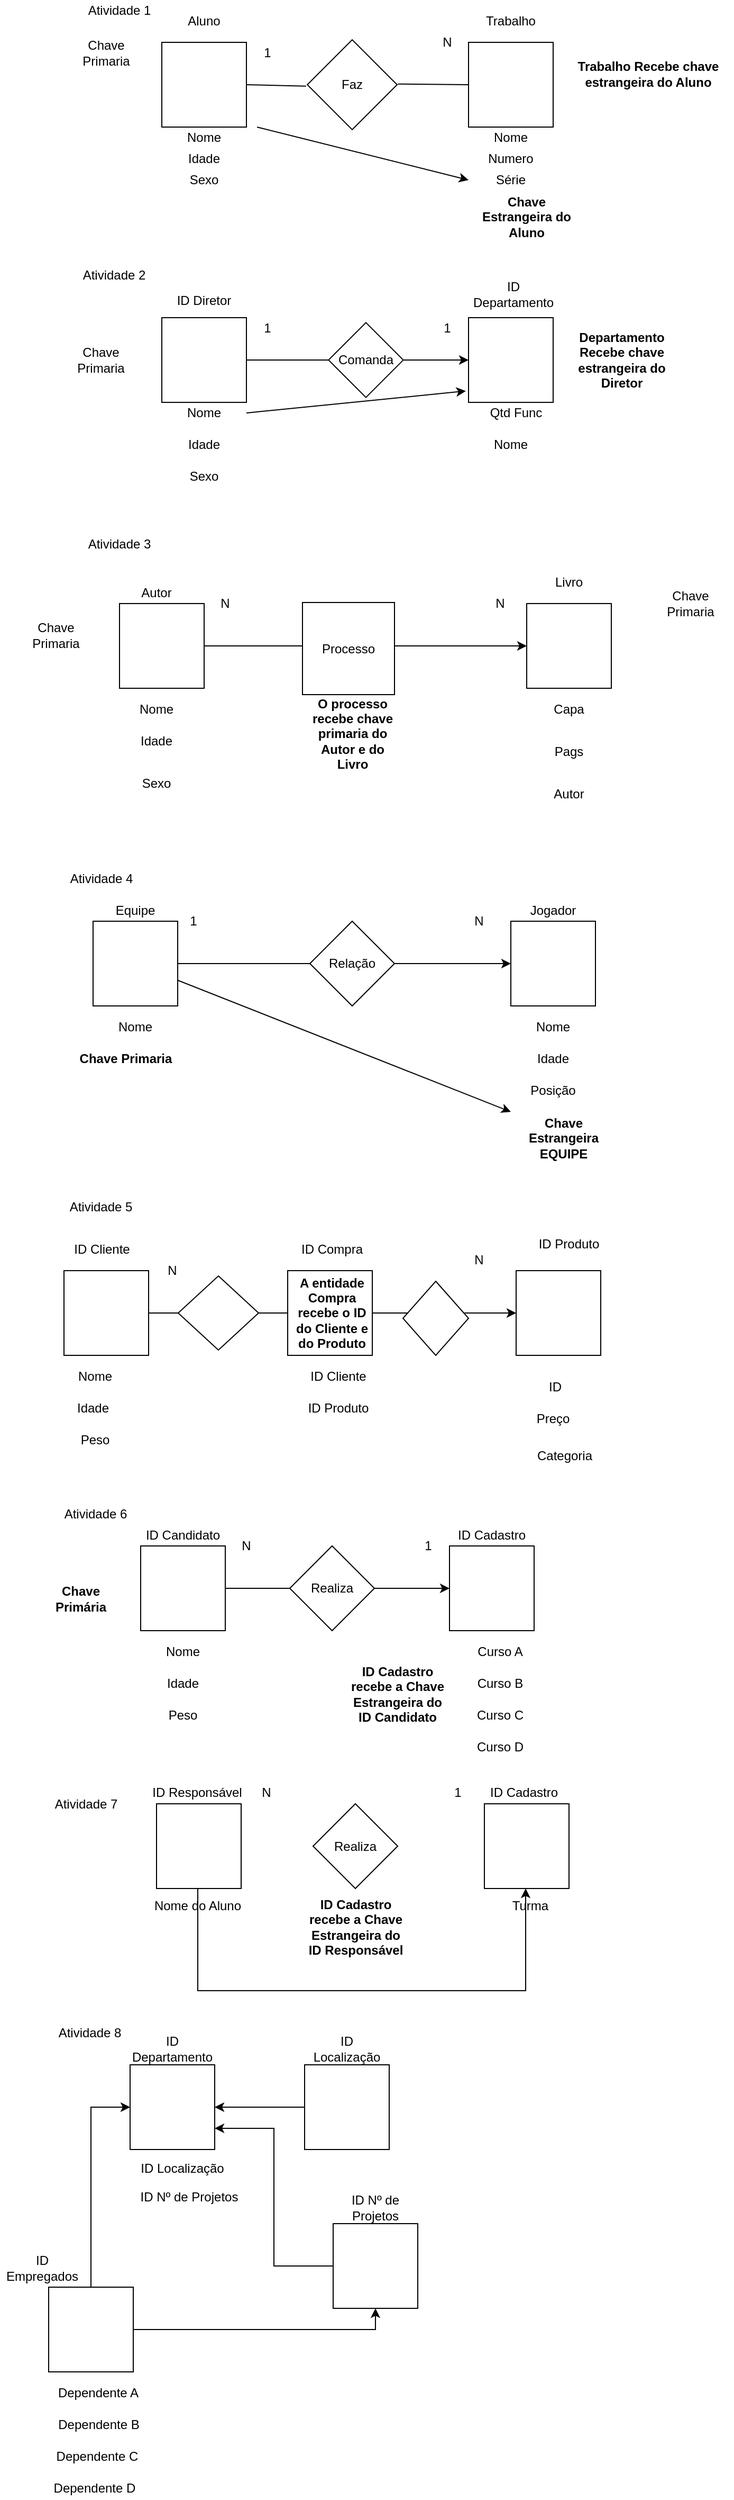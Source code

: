 <mxfile version="12.0.2" type="device" pages="1"><diagram id="dLmFsd4m7Roq8Anp0SW0" name="Atividade DTBS"><mxGraphModel dx="1069" dy="431" grid="1" gridSize="10" guides="1" tooltips="1" connect="1" arrows="1" fold="1" page="1" pageScale="1" pageWidth="827" pageHeight="1169" math="0" shadow="0"><root><mxCell id="0"/><mxCell id="1" parent="0"/><mxCell id="wFPUt3cNSKinQnb3oNBt-1" value="" style="whiteSpace=wrap;html=1;aspect=fixed;" vertex="1" parent="1"><mxGeometry x="220" y="100" width="80" height="80" as="geometry"/></mxCell><mxCell id="wFPUt3cNSKinQnb3oNBt-2" value="" style="whiteSpace=wrap;html=1;aspect=fixed;" vertex="1" parent="1"><mxGeometry x="510" y="100" width="80" height="80" as="geometry"/></mxCell><mxCell id="wFPUt3cNSKinQnb3oNBt-3" value="Aluno" style="text;html=1;strokeColor=none;fillColor=none;align=center;verticalAlign=middle;whiteSpace=wrap;rounded=0;" vertex="1" parent="1"><mxGeometry x="240" y="70" width="40" height="20" as="geometry"/></mxCell><mxCell id="wFPUt3cNSKinQnb3oNBt-4" value="Trabalho" style="text;html=1;strokeColor=none;fillColor=none;align=center;verticalAlign=middle;whiteSpace=wrap;rounded=0;" vertex="1" parent="1"><mxGeometry x="530" y="70" width="40" height="20" as="geometry"/></mxCell><mxCell id="wFPUt3cNSKinQnb3oNBt-5" value="" style="whiteSpace=wrap;html=1;aspect=fixed;rotation=45;" vertex="1" parent="1"><mxGeometry x="370" y="110" width="60" height="60" as="geometry"/></mxCell><mxCell id="wFPUt3cNSKinQnb3oNBt-7" value="" style="endArrow=none;html=1;exitX=1;exitY=0.5;exitDx=0;exitDy=0;entryX=0.002;entryY=1.03;entryDx=0;entryDy=0;entryPerimeter=0;" edge="1" parent="1" source="wFPUt3cNSKinQnb3oNBt-1" target="wFPUt3cNSKinQnb3oNBt-5"><mxGeometry width="50" height="50" relative="1" as="geometry"><mxPoint x="220" y="250" as="sourcePoint"/><mxPoint x="340" y="120" as="targetPoint"/></mxGeometry></mxCell><mxCell id="wFPUt3cNSKinQnb3oNBt-8" value="" style="endArrow=none;html=1;exitX=1.001;exitY=-0.016;exitDx=0;exitDy=0;exitPerimeter=0;entryX=0;entryY=0.5;entryDx=0;entryDy=0;" edge="1" parent="1" source="wFPUt3cNSKinQnb3oNBt-5" target="wFPUt3cNSKinQnb3oNBt-2"><mxGeometry width="50" height="50" relative="1" as="geometry"><mxPoint x="450" y="165" as="sourcePoint"/><mxPoint x="500" y="115" as="targetPoint"/></mxGeometry></mxCell><mxCell id="wFPUt3cNSKinQnb3oNBt-9" value="Faz" style="text;html=1;strokeColor=none;fillColor=none;align=center;verticalAlign=middle;whiteSpace=wrap;rounded=0;" vertex="1" parent="1"><mxGeometry x="380" y="130" width="40" height="20" as="geometry"/></mxCell><mxCell id="wFPUt3cNSKinQnb3oNBt-10" value="1" style="text;html=1;strokeColor=none;fillColor=none;align=center;verticalAlign=middle;whiteSpace=wrap;rounded=0;" vertex="1" parent="1"><mxGeometry x="300" y="100" width="40" height="20" as="geometry"/></mxCell><mxCell id="wFPUt3cNSKinQnb3oNBt-11" value="N" style="text;html=1;strokeColor=none;fillColor=none;align=center;verticalAlign=middle;whiteSpace=wrap;rounded=0;" vertex="1" parent="1"><mxGeometry x="470" y="90" width="40" height="20" as="geometry"/></mxCell><mxCell id="wFPUt3cNSKinQnb3oNBt-12" value="Atividade 1" style="text;html=1;strokeColor=none;fillColor=none;align=center;verticalAlign=middle;whiteSpace=wrap;rounded=0;" vertex="1" parent="1"><mxGeometry x="140" y="60" width="80" height="20" as="geometry"/></mxCell><mxCell id="wFPUt3cNSKinQnb3oNBt-19" value="Nome" style="text;html=1;strokeColor=none;fillColor=none;align=center;verticalAlign=middle;whiteSpace=wrap;rounded=0;" vertex="1" parent="1"><mxGeometry x="240" y="180" width="40" height="20" as="geometry"/></mxCell><mxCell id="wFPUt3cNSKinQnb3oNBt-20" value="Idade" style="text;html=1;strokeColor=none;fillColor=none;align=center;verticalAlign=middle;whiteSpace=wrap;rounded=0;" vertex="1" parent="1"><mxGeometry x="240" y="200" width="40" height="20" as="geometry"/></mxCell><mxCell id="wFPUt3cNSKinQnb3oNBt-21" value="Sexo" style="text;html=1;strokeColor=none;fillColor=none;align=center;verticalAlign=middle;whiteSpace=wrap;rounded=0;" vertex="1" parent="1"><mxGeometry x="240" y="220" width="40" height="20" as="geometry"/></mxCell><mxCell id="wFPUt3cNSKinQnb3oNBt-23" value="Nome" style="text;html=1;strokeColor=none;fillColor=none;align=center;verticalAlign=middle;whiteSpace=wrap;rounded=0;" vertex="1" parent="1"><mxGeometry x="530" y="180" width="40" height="20" as="geometry"/></mxCell><mxCell id="wFPUt3cNSKinQnb3oNBt-24" value="Numero" style="text;html=1;strokeColor=none;fillColor=none;align=center;verticalAlign=middle;whiteSpace=wrap;rounded=0;" vertex="1" parent="1"><mxGeometry x="530" y="200" width="40" height="20" as="geometry"/></mxCell><mxCell id="wFPUt3cNSKinQnb3oNBt-25" value="Série" style="text;html=1;strokeColor=none;fillColor=none;align=center;verticalAlign=middle;whiteSpace=wrap;rounded=0;" vertex="1" parent="1"><mxGeometry x="530" y="220" width="40" height="20" as="geometry"/></mxCell><mxCell id="wFPUt3cNSKinQnb3oNBt-29" value="" style="endArrow=classic;html=1;" edge="1" parent="1"><mxGeometry width="50" height="50" relative="1" as="geometry"><mxPoint x="310" y="180" as="sourcePoint"/><mxPoint x="510" y="230" as="targetPoint"/></mxGeometry></mxCell><mxCell id="wFPUt3cNSKinQnb3oNBt-30" value="Chave Estrangeira do Aluno" style="text;html=1;strokeColor=none;fillColor=none;align=center;verticalAlign=middle;whiteSpace=wrap;rounded=0;fontStyle=1" vertex="1" parent="1"><mxGeometry x="520" y="240" width="90" height="50" as="geometry"/></mxCell><mxCell id="wFPUt3cNSKinQnb3oNBt-31" value="Atividade 2" style="text;html=1;strokeColor=none;fillColor=none;align=center;verticalAlign=middle;whiteSpace=wrap;rounded=0;" vertex="1" parent="1"><mxGeometry x="140" y="310" width="70" height="20" as="geometry"/></mxCell><mxCell id="wFPUt3cNSKinQnb3oNBt-206" style="edgeStyle=orthogonalEdgeStyle;rounded=0;orthogonalLoop=1;jettySize=auto;html=1;entryX=0;entryY=0.5;entryDx=0;entryDy=0;" edge="1" parent="1" source="wFPUt3cNSKinQnb3oNBt-32" target="wFPUt3cNSKinQnb3oNBt-33"><mxGeometry relative="1" as="geometry"/></mxCell><mxCell id="wFPUt3cNSKinQnb3oNBt-32" value="" style="whiteSpace=wrap;html=1;aspect=fixed;" vertex="1" parent="1"><mxGeometry x="220" y="360" width="80" height="80" as="geometry"/></mxCell><mxCell id="wFPUt3cNSKinQnb3oNBt-33" value="" style="whiteSpace=wrap;html=1;aspect=fixed;" vertex="1" parent="1"><mxGeometry x="510" y="360" width="80" height="80" as="geometry"/></mxCell><mxCell id="wFPUt3cNSKinQnb3oNBt-34" value="ID Departamento" style="text;html=1;strokeColor=none;fillColor=none;align=center;verticalAlign=middle;whiteSpace=wrap;rounded=0;" vertex="1" parent="1"><mxGeometry x="515" y="320" width="75" height="35" as="geometry"/></mxCell><mxCell id="wFPUt3cNSKinQnb3oNBt-35" value="ID Diretor" style="text;html=1;strokeColor=none;fillColor=none;align=center;verticalAlign=middle;whiteSpace=wrap;rounded=0;" vertex="1" parent="1"><mxGeometry x="220" y="327" width="80" height="33" as="geometry"/></mxCell><mxCell id="wFPUt3cNSKinQnb3oNBt-36" value="" style="whiteSpace=wrap;html=1;aspect=fixed;rotation=-45;" vertex="1" parent="1"><mxGeometry x="388" y="375" width="50" height="50" as="geometry"/></mxCell><mxCell id="wFPUt3cNSKinQnb3oNBt-39" value="Comanda" style="text;html=1;strokeColor=none;fillColor=none;align=center;verticalAlign=middle;whiteSpace=wrap;rounded=0;" vertex="1" parent="1"><mxGeometry x="383" y="385" width="60" height="30" as="geometry"/></mxCell><mxCell id="wFPUt3cNSKinQnb3oNBt-40" value="1" style="text;html=1;strokeColor=none;fillColor=none;align=center;verticalAlign=middle;whiteSpace=wrap;rounded=0;" vertex="1" parent="1"><mxGeometry x="300" y="360" width="40" height="20" as="geometry"/></mxCell><mxCell id="wFPUt3cNSKinQnb3oNBt-41" value="1" style="text;html=1;strokeColor=none;fillColor=none;align=center;verticalAlign=middle;whiteSpace=wrap;rounded=0;" vertex="1" parent="1"><mxGeometry x="470" y="360" width="40" height="20" as="geometry"/></mxCell><mxCell id="wFPUt3cNSKinQnb3oNBt-42" value="" style="endArrow=classic;html=1;entryX=-0.033;entryY=0.866;entryDx=0;entryDy=0;entryPerimeter=0;" edge="1" parent="1" target="wFPUt3cNSKinQnb3oNBt-33"><mxGeometry width="50" height="50" relative="1" as="geometry"><mxPoint x="300" y="450" as="sourcePoint"/><mxPoint x="350" y="415" as="targetPoint"/></mxGeometry></mxCell><mxCell id="wFPUt3cNSKinQnb3oNBt-43" value="Nome" style="text;html=1;strokeColor=none;fillColor=none;align=center;verticalAlign=middle;whiteSpace=wrap;rounded=0;" vertex="1" parent="1"><mxGeometry x="240" y="440" width="40" height="20" as="geometry"/></mxCell><mxCell id="wFPUt3cNSKinQnb3oNBt-44" value="Idade" style="text;html=1;strokeColor=none;fillColor=none;align=center;verticalAlign=middle;whiteSpace=wrap;rounded=0;" vertex="1" parent="1"><mxGeometry x="240" y="470" width="40" height="20" as="geometry"/></mxCell><mxCell id="wFPUt3cNSKinQnb3oNBt-45" value="Sexo" style="text;html=1;strokeColor=none;fillColor=none;align=center;verticalAlign=middle;whiteSpace=wrap;rounded=0;direction=south;" vertex="1" parent="1"><mxGeometry x="240" y="490" width="40" height="40" as="geometry"/></mxCell><mxCell id="wFPUt3cNSKinQnb3oNBt-46" value="Departamento Recebe chave estrangeira do Diretor" style="text;html=1;strokeColor=none;fillColor=none;align=center;verticalAlign=middle;whiteSpace=wrap;rounded=0;fontStyle=1" vertex="1" parent="1"><mxGeometry x="600" y="355" width="110" height="90" as="geometry"/></mxCell><mxCell id="wFPUt3cNSKinQnb3oNBt-47" value="Trabalho Recebe chave estrangeira do Aluno" style="text;html=1;strokeColor=none;fillColor=none;align=center;verticalAlign=middle;whiteSpace=wrap;rounded=0;fontStyle=1" vertex="1" parent="1"><mxGeometry x="610" y="110" width="140" height="40" as="geometry"/></mxCell><mxCell id="wFPUt3cNSKinQnb3oNBt-48" value="Qtd Func" style="text;html=1;strokeColor=none;fillColor=none;align=center;verticalAlign=middle;whiteSpace=wrap;rounded=0;" vertex="1" parent="1"><mxGeometry x="520" y="440" width="70" height="20" as="geometry"/></mxCell><mxCell id="wFPUt3cNSKinQnb3oNBt-49" value="Nome" style="text;html=1;strokeColor=none;fillColor=none;align=center;verticalAlign=middle;whiteSpace=wrap;rounded=0;" vertex="1" parent="1"><mxGeometry x="530" y="470" width="40" height="20" as="geometry"/></mxCell><mxCell id="wFPUt3cNSKinQnb3oNBt-50" value="Atividade 3" style="text;html=1;strokeColor=none;fillColor=none;align=center;verticalAlign=middle;whiteSpace=wrap;rounded=0;" vertex="1" parent="1"><mxGeometry x="140" y="563.5" width="80" height="20" as="geometry"/></mxCell><mxCell id="wFPUt3cNSKinQnb3oNBt-213" style="edgeStyle=orthogonalEdgeStyle;rounded=0;orthogonalLoop=1;jettySize=auto;html=1;entryX=0;entryY=0.5;entryDx=0;entryDy=0;" edge="1" parent="1" source="wFPUt3cNSKinQnb3oNBt-51" target="wFPUt3cNSKinQnb3oNBt-52"><mxGeometry relative="1" as="geometry"/></mxCell><mxCell id="wFPUt3cNSKinQnb3oNBt-51" value="" style="whiteSpace=wrap;html=1;aspect=fixed;" vertex="1" parent="1"><mxGeometry x="180" y="630" width="80" height="80" as="geometry"/></mxCell><mxCell id="wFPUt3cNSKinQnb3oNBt-52" value="" style="whiteSpace=wrap;html=1;aspect=fixed;" vertex="1" parent="1"><mxGeometry x="565" y="630" width="80" height="80" as="geometry"/></mxCell><mxCell id="wFPUt3cNSKinQnb3oNBt-54" value="Autor" style="text;html=1;strokeColor=none;fillColor=none;align=center;verticalAlign=middle;whiteSpace=wrap;rounded=0;" vertex="1" parent="1"><mxGeometry x="195" y="610" width="40" height="20" as="geometry"/></mxCell><mxCell id="wFPUt3cNSKinQnb3oNBt-55" value="Livro&lt;br&gt;" style="text;html=1;strokeColor=none;fillColor=none;align=center;verticalAlign=middle;whiteSpace=wrap;rounded=0;" vertex="1" parent="1"><mxGeometry x="585" y="600" width="40" height="20" as="geometry"/></mxCell><mxCell id="wFPUt3cNSKinQnb3oNBt-58" value="Nome" style="text;html=1;strokeColor=none;fillColor=none;align=center;verticalAlign=middle;whiteSpace=wrap;rounded=0;" vertex="1" parent="1"><mxGeometry x="195" y="720" width="40" height="20" as="geometry"/></mxCell><mxCell id="wFPUt3cNSKinQnb3oNBt-59" value="Idade" style="text;html=1;strokeColor=none;fillColor=none;align=center;verticalAlign=middle;whiteSpace=wrap;rounded=0;" vertex="1" parent="1"><mxGeometry x="195" y="750" width="40" height="20" as="geometry"/></mxCell><mxCell id="wFPUt3cNSKinQnb3oNBt-60" value="Sexo" style="text;html=1;strokeColor=none;fillColor=none;align=center;verticalAlign=middle;whiteSpace=wrap;rounded=0;" vertex="1" parent="1"><mxGeometry x="195" y="790" width="40" height="20" as="geometry"/></mxCell><mxCell id="wFPUt3cNSKinQnb3oNBt-61" value="Capa" style="text;html=1;strokeColor=none;fillColor=none;align=center;verticalAlign=middle;whiteSpace=wrap;rounded=0;" vertex="1" parent="1"><mxGeometry x="585" y="720" width="40" height="20" as="geometry"/></mxCell><mxCell id="wFPUt3cNSKinQnb3oNBt-62" value="Pags" style="text;html=1;strokeColor=none;fillColor=none;align=center;verticalAlign=middle;whiteSpace=wrap;rounded=0;" vertex="1" parent="1"><mxGeometry x="585" y="760" width="40" height="20" as="geometry"/></mxCell><mxCell id="wFPUt3cNSKinQnb3oNBt-63" value="Autor" style="text;html=1;strokeColor=none;fillColor=none;align=center;verticalAlign=middle;whiteSpace=wrap;rounded=0;" vertex="1" parent="1"><mxGeometry x="585" y="800" width="40" height="20" as="geometry"/></mxCell><mxCell id="wFPUt3cNSKinQnb3oNBt-67" value="O processo recebe chave primaria do Autor e do Livro" style="text;html=1;strokeColor=none;fillColor=none;align=center;verticalAlign=middle;whiteSpace=wrap;rounded=0;fontStyle=1" vertex="1" parent="1"><mxGeometry x="358.5" y="715" width="83" height="75" as="geometry"/></mxCell><mxCell id="wFPUt3cNSKinQnb3oNBt-68" value="Chave Primaria" style="text;html=1;strokeColor=none;fillColor=none;align=center;verticalAlign=middle;whiteSpace=wrap;rounded=0;" vertex="1" parent="1"><mxGeometry x="135" y="95" width="65" height="30" as="geometry"/></mxCell><mxCell id="wFPUt3cNSKinQnb3oNBt-69" value="Chave Primaria" style="text;html=1;strokeColor=none;fillColor=none;align=center;verticalAlign=middle;whiteSpace=wrap;rounded=0;" vertex="1" parent="1"><mxGeometry x="130" y="385" width="65" height="30" as="geometry"/></mxCell><mxCell id="wFPUt3cNSKinQnb3oNBt-70" value="Chave Primaria" style="text;html=1;strokeColor=none;fillColor=none;align=center;verticalAlign=middle;whiteSpace=wrap;rounded=0;" vertex="1" parent="1"><mxGeometry x="80" y="630" width="80" height="60" as="geometry"/></mxCell><mxCell id="wFPUt3cNSKinQnb3oNBt-72" value="Chave Primaria" style="text;html=1;strokeColor=none;fillColor=none;align=center;verticalAlign=middle;whiteSpace=wrap;rounded=0;" vertex="1" parent="1"><mxGeometry x="680" y="600" width="80" height="60" as="geometry"/></mxCell><mxCell id="wFPUt3cNSKinQnb3oNBt-74" value="Atividade 4" style="text;html=1;strokeColor=none;fillColor=none;align=center;verticalAlign=middle;whiteSpace=wrap;rounded=0;" vertex="1" parent="1"><mxGeometry x="117.5" y="870" width="90" height="40" as="geometry"/></mxCell><mxCell id="wFPUt3cNSKinQnb3oNBt-202" style="edgeStyle=orthogonalEdgeStyle;rounded=0;orthogonalLoop=1;jettySize=auto;html=1;entryX=0;entryY=0.5;entryDx=0;entryDy=0;" edge="1" parent="1" source="wFPUt3cNSKinQnb3oNBt-76" target="wFPUt3cNSKinQnb3oNBt-77"><mxGeometry relative="1" as="geometry"/></mxCell><mxCell id="wFPUt3cNSKinQnb3oNBt-76" value="" style="whiteSpace=wrap;html=1;aspect=fixed;" vertex="1" parent="1"><mxGeometry x="155" y="930" width="80" height="80" as="geometry"/></mxCell><mxCell id="wFPUt3cNSKinQnb3oNBt-77" value="" style="whiteSpace=wrap;html=1;aspect=fixed;" vertex="1" parent="1"><mxGeometry x="550" y="930" width="80" height="80" as="geometry"/></mxCell><mxCell id="wFPUt3cNSKinQnb3oNBt-78" value="Equipe" style="text;html=1;strokeColor=none;fillColor=none;align=center;verticalAlign=middle;whiteSpace=wrap;rounded=0;" vertex="1" parent="1"><mxGeometry x="175" y="910" width="40" height="20" as="geometry"/></mxCell><mxCell id="wFPUt3cNSKinQnb3oNBt-80" value="N" style="text;html=1;strokeColor=none;fillColor=none;align=center;verticalAlign=middle;whiteSpace=wrap;rounded=0;" vertex="1" parent="1"><mxGeometry x="260" y="620" width="40" height="20" as="geometry"/></mxCell><mxCell id="wFPUt3cNSKinQnb3oNBt-81" value="N" style="text;html=1;strokeColor=none;fillColor=none;align=center;verticalAlign=middle;whiteSpace=wrap;rounded=0;" vertex="1" parent="1"><mxGeometry x="520" y="620" width="40" height="20" as="geometry"/></mxCell><mxCell id="wFPUt3cNSKinQnb3oNBt-82" value="Jogador" style="text;html=1;strokeColor=none;fillColor=none;align=center;verticalAlign=middle;whiteSpace=wrap;rounded=0;" vertex="1" parent="1"><mxGeometry x="560" y="910" width="60" height="20" as="geometry"/></mxCell><mxCell id="wFPUt3cNSKinQnb3oNBt-84" value="1" style="text;html=1;strokeColor=none;fillColor=none;align=center;verticalAlign=middle;whiteSpace=wrap;rounded=0;" vertex="1" parent="1"><mxGeometry x="230" y="920" width="40" height="20" as="geometry"/></mxCell><mxCell id="wFPUt3cNSKinQnb3oNBt-88" value="N" style="text;html=1;strokeColor=none;fillColor=none;align=center;verticalAlign=middle;whiteSpace=wrap;rounded=0;" vertex="1" parent="1"><mxGeometry x="500" y="920" width="40" height="20" as="geometry"/></mxCell><mxCell id="wFPUt3cNSKinQnb3oNBt-89" value="Nome" style="text;html=1;strokeColor=none;fillColor=none;align=center;verticalAlign=middle;whiteSpace=wrap;rounded=0;" vertex="1" parent="1"><mxGeometry x="170" y="1020" width="50" height="20" as="geometry"/></mxCell><mxCell id="wFPUt3cNSKinQnb3oNBt-94" value="Nome" style="text;html=1;strokeColor=none;fillColor=none;align=center;verticalAlign=middle;whiteSpace=wrap;rounded=0;" vertex="1" parent="1"><mxGeometry x="570" y="1020" width="40" height="20" as="geometry"/></mxCell><mxCell id="wFPUt3cNSKinQnb3oNBt-95" value="Idade" style="text;html=1;strokeColor=none;fillColor=none;align=center;verticalAlign=middle;whiteSpace=wrap;rounded=0;" vertex="1" parent="1"><mxGeometry x="570" y="1050" width="40" height="20" as="geometry"/></mxCell><mxCell id="wFPUt3cNSKinQnb3oNBt-96" value="Posição" style="text;html=1;strokeColor=none;fillColor=none;align=center;verticalAlign=middle;whiteSpace=wrap;rounded=0;" vertex="1" parent="1"><mxGeometry x="570" y="1080" width="40" height="20" as="geometry"/></mxCell><mxCell id="wFPUt3cNSKinQnb3oNBt-97" value="" style="endArrow=classic;html=1;" edge="1" parent="1" source="wFPUt3cNSKinQnb3oNBt-76"><mxGeometry width="50" height="50" relative="1" as="geometry"><mxPoint x="250" y="1040" as="sourcePoint"/><mxPoint x="550" y="1110" as="targetPoint"/></mxGeometry></mxCell><mxCell id="wFPUt3cNSKinQnb3oNBt-98" value="Chave Estrangeira EQUIPE" style="text;html=1;strokeColor=none;fillColor=none;align=center;verticalAlign=middle;whiteSpace=wrap;rounded=0;fontStyle=1" vertex="1" parent="1"><mxGeometry x="560" y="1100" width="80" height="70" as="geometry"/></mxCell><mxCell id="wFPUt3cNSKinQnb3oNBt-99" value="Chave Primaria" style="text;html=1;strokeColor=none;fillColor=none;align=center;verticalAlign=middle;whiteSpace=wrap;rounded=0;fontStyle=1" vertex="1" parent="1"><mxGeometry x="137" y="1040" width="98" height="40" as="geometry"/></mxCell><mxCell id="wFPUt3cNSKinQnb3oNBt-100" value="Atividade 5" style="text;html=1;strokeColor=none;fillColor=none;align=center;verticalAlign=middle;whiteSpace=wrap;rounded=0;" vertex="1" parent="1"><mxGeometry x="115" y="1190" width="95" height="20" as="geometry"/></mxCell><mxCell id="wFPUt3cNSKinQnb3oNBt-201" style="edgeStyle=orthogonalEdgeStyle;rounded=0;orthogonalLoop=1;jettySize=auto;html=1;entryX=0;entryY=0.5;entryDx=0;entryDy=0;" edge="1" parent="1" source="wFPUt3cNSKinQnb3oNBt-101" target="wFPUt3cNSKinQnb3oNBt-102"><mxGeometry relative="1" as="geometry"/></mxCell><mxCell id="wFPUt3cNSKinQnb3oNBt-101" value="" style="whiteSpace=wrap;html=1;aspect=fixed;" vertex="1" parent="1"><mxGeometry x="127.5" y="1260" width="80" height="80" as="geometry"/></mxCell><mxCell id="wFPUt3cNSKinQnb3oNBt-102" value="" style="whiteSpace=wrap;html=1;aspect=fixed;" vertex="1" parent="1"><mxGeometry x="555" y="1260" width="80" height="80" as="geometry"/></mxCell><mxCell id="wFPUt3cNSKinQnb3oNBt-103" value="ID Compra" style="text;html=1;strokeColor=none;fillColor=none;align=center;verticalAlign=middle;whiteSpace=wrap;rounded=0;" vertex="1" parent="1"><mxGeometry x="349" y="1230" width="64" height="20" as="geometry"/></mxCell><mxCell id="wFPUt3cNSKinQnb3oNBt-104" value="ID Cliente" style="text;html=1;strokeColor=none;fillColor=none;align=center;verticalAlign=middle;whiteSpace=wrap;rounded=0;" vertex="1" parent="1"><mxGeometry x="132" y="1230" width="63" height="20" as="geometry"/></mxCell><mxCell id="wFPUt3cNSKinQnb3oNBt-105" value="ID Produto" style="text;html=1;strokeColor=none;fillColor=none;align=center;verticalAlign=middle;whiteSpace=wrap;rounded=0;" vertex="1" parent="1"><mxGeometry x="570" y="1220" width="70" height="30" as="geometry"/></mxCell><mxCell id="wFPUt3cNSKinQnb3oNBt-107" value="" style="whiteSpace=wrap;html=1;aspect=fixed;" vertex="1" parent="1"><mxGeometry x="339" y="1260" width="80" height="80" as="geometry"/></mxCell><mxCell id="wFPUt3cNSKinQnb3oNBt-109" value="Nome" style="text;html=1;strokeColor=none;fillColor=none;align=center;verticalAlign=middle;whiteSpace=wrap;rounded=0;" vertex="1" parent="1"><mxGeometry x="137" y="1350" width="40" height="20" as="geometry"/></mxCell><mxCell id="wFPUt3cNSKinQnb3oNBt-110" value="Idade" style="text;html=1;strokeColor=none;fillColor=none;align=center;verticalAlign=middle;whiteSpace=wrap;rounded=0;" vertex="1" parent="1"><mxGeometry x="135" y="1390" width="40" as="geometry"/></mxCell><mxCell id="wFPUt3cNSKinQnb3oNBt-111" value="Peso" style="text;html=1;strokeColor=none;fillColor=none;align=center;verticalAlign=middle;whiteSpace=wrap;rounded=0;" vertex="1" parent="1"><mxGeometry x="137" y="1410" width="40" height="20" as="geometry"/></mxCell><mxCell id="wFPUt3cNSKinQnb3oNBt-117" value="ID" style="text;html=1;strokeColor=none;fillColor=none;align=center;verticalAlign=middle;whiteSpace=wrap;rounded=0;" vertex="1" parent="1"><mxGeometry x="572" y="1360" width="40" height="20" as="geometry"/></mxCell><mxCell id="wFPUt3cNSKinQnb3oNBt-118" value="Preço" style="text;html=1;strokeColor=none;fillColor=none;align=center;verticalAlign=middle;whiteSpace=wrap;rounded=0;" vertex="1" parent="1"><mxGeometry x="570" y="1390" width="40" height="20" as="geometry"/></mxCell><mxCell id="wFPUt3cNSKinQnb3oNBt-119" value="Categoria" style="text;html=1;strokeColor=none;fillColor=none;align=center;verticalAlign=middle;whiteSpace=wrap;rounded=0;" vertex="1" parent="1"><mxGeometry x="572" y="1420" width="58" height="30" as="geometry"/></mxCell><mxCell id="wFPUt3cNSKinQnb3oNBt-123" value="A entidade Compra recebe o ID do Cliente e do Produto" style="text;html=1;strokeColor=none;fillColor=none;align=center;verticalAlign=middle;whiteSpace=wrap;rounded=0;fontStyle=1" vertex="1" parent="1"><mxGeometry x="340" y="1250" width="82" height="100" as="geometry"/></mxCell><mxCell id="wFPUt3cNSKinQnb3oNBt-124" value="N" style="text;html=1;strokeColor=none;fillColor=none;align=center;verticalAlign=middle;whiteSpace=wrap;rounded=0;" vertex="1" parent="1"><mxGeometry x="210" y="1250" width="40" height="20" as="geometry"/></mxCell><mxCell id="wFPUt3cNSKinQnb3oNBt-125" value="N" style="text;html=1;strokeColor=none;fillColor=none;align=center;verticalAlign=middle;whiteSpace=wrap;rounded=0;" vertex="1" parent="1"><mxGeometry x="500" y="1240" width="40" height="20" as="geometry"/></mxCell><mxCell id="wFPUt3cNSKinQnb3oNBt-126" value="ID Cliente" style="text;html=1;strokeColor=none;fillColor=none;align=center;verticalAlign=middle;whiteSpace=wrap;rounded=0;" vertex="1" parent="1"><mxGeometry x="353" y="1350" width="68" height="20" as="geometry"/></mxCell><mxCell id="wFPUt3cNSKinQnb3oNBt-127" value="ID Produto" style="text;html=1;strokeColor=none;fillColor=none;align=center;verticalAlign=middle;whiteSpace=wrap;rounded=0;" vertex="1" parent="1"><mxGeometry x="353" y="1380" width="68" height="20" as="geometry"/></mxCell><mxCell id="wFPUt3cNSKinQnb3oNBt-128" value="Atividade 6" style="text;html=1;strokeColor=none;fillColor=none;align=center;verticalAlign=middle;whiteSpace=wrap;rounded=0;" vertex="1" parent="1"><mxGeometry x="110.5" y="1480" width="93" height="20" as="geometry"/></mxCell><mxCell id="wFPUt3cNSKinQnb3oNBt-199" style="edgeStyle=orthogonalEdgeStyle;rounded=0;orthogonalLoop=1;jettySize=auto;html=1;entryX=0;entryY=0.5;entryDx=0;entryDy=0;" edge="1" parent="1" source="wFPUt3cNSKinQnb3oNBt-129" target="wFPUt3cNSKinQnb3oNBt-130"><mxGeometry relative="1" as="geometry"/></mxCell><mxCell id="wFPUt3cNSKinQnb3oNBt-129" value="" style="whiteSpace=wrap;html=1;aspect=fixed;" vertex="1" parent="1"><mxGeometry x="200" y="1520" width="80" height="80" as="geometry"/></mxCell><mxCell id="wFPUt3cNSKinQnb3oNBt-130" value="" style="whiteSpace=wrap;html=1;aspect=fixed;" vertex="1" parent="1"><mxGeometry x="492" y="1520" width="80" height="80" as="geometry"/></mxCell><mxCell id="wFPUt3cNSKinQnb3oNBt-131" value="ID Candidato" style="text;html=1;strokeColor=none;fillColor=none;align=center;verticalAlign=middle;whiteSpace=wrap;rounded=0;" vertex="1" parent="1"><mxGeometry x="200" y="1500" width="80" height="20" as="geometry"/></mxCell><mxCell id="wFPUt3cNSKinQnb3oNBt-132" value="ID Cadastro" style="text;html=1;strokeColor=none;fillColor=none;align=center;verticalAlign=middle;whiteSpace=wrap;rounded=0;" vertex="1" parent="1"><mxGeometry x="492" y="1500" width="80" height="20" as="geometry"/></mxCell><mxCell id="wFPUt3cNSKinQnb3oNBt-133" value="Realiza" style="rhombus;whiteSpace=wrap;html=1;" vertex="1" parent="1"><mxGeometry x="341" y="1520" width="80" height="80" as="geometry"/></mxCell><mxCell id="wFPUt3cNSKinQnb3oNBt-135" value="Relação" style="rhombus;whiteSpace=wrap;html=1;" vertex="1" parent="1"><mxGeometry x="360" y="930" width="80" height="80" as="geometry"/></mxCell><mxCell id="wFPUt3cNSKinQnb3oNBt-136" value="Curso A" style="text;html=1;strokeColor=none;fillColor=none;align=center;verticalAlign=middle;whiteSpace=wrap;rounded=0;" vertex="1" parent="1"><mxGeometry x="500" y="1610" width="80" height="20" as="geometry"/></mxCell><mxCell id="wFPUt3cNSKinQnb3oNBt-139" value="Curso B" style="text;html=1;strokeColor=none;fillColor=none;align=center;verticalAlign=middle;whiteSpace=wrap;rounded=0;" vertex="1" parent="1"><mxGeometry x="500" y="1640" width="80" height="20" as="geometry"/></mxCell><mxCell id="wFPUt3cNSKinQnb3oNBt-141" value="Curso C" style="text;html=1;strokeColor=none;fillColor=none;align=center;verticalAlign=middle;whiteSpace=wrap;rounded=0;" vertex="1" parent="1"><mxGeometry x="500" y="1670" width="80" height="20" as="geometry"/></mxCell><mxCell id="wFPUt3cNSKinQnb3oNBt-142" value="Curso D" style="text;html=1;strokeColor=none;fillColor=none;align=center;verticalAlign=middle;whiteSpace=wrap;rounded=0;" vertex="1" parent="1"><mxGeometry x="500" y="1700" width="80" height="20" as="geometry"/></mxCell><mxCell id="wFPUt3cNSKinQnb3oNBt-143" value="N" style="text;html=1;strokeColor=none;fillColor=none;align=center;verticalAlign=middle;whiteSpace=wrap;rounded=0;" vertex="1" parent="1"><mxGeometry x="280" y="1510" width="40" height="20" as="geometry"/></mxCell><mxCell id="wFPUt3cNSKinQnb3oNBt-144" value="1" style="text;html=1;strokeColor=none;fillColor=none;align=center;verticalAlign=middle;whiteSpace=wrap;rounded=0;" vertex="1" parent="1"><mxGeometry x="452" y="1510" width="40" height="20" as="geometry"/></mxCell><mxCell id="wFPUt3cNSKinQnb3oNBt-147" value="Nome" style="text;html=1;strokeColor=none;fillColor=none;align=center;verticalAlign=middle;whiteSpace=wrap;rounded=0;" vertex="1" parent="1"><mxGeometry x="220" y="1610" width="40" height="20" as="geometry"/></mxCell><mxCell id="wFPUt3cNSKinQnb3oNBt-148" value="Idade" style="text;html=1;strokeColor=none;fillColor=none;align=center;verticalAlign=middle;whiteSpace=wrap;rounded=0;direction=west;" vertex="1" parent="1"><mxGeometry x="220" y="1640" width="40" height="20" as="geometry"/></mxCell><mxCell id="wFPUt3cNSKinQnb3oNBt-149" value="Peso" style="text;html=1;strokeColor=none;fillColor=none;align=center;verticalAlign=middle;whiteSpace=wrap;rounded=0;" vertex="1" parent="1"><mxGeometry x="220" y="1670" width="40" height="20" as="geometry"/></mxCell><mxCell id="wFPUt3cNSKinQnb3oNBt-150" value="ID Cadastro recebe a Chave Estrangeira do ID Candidato" style="text;html=1;strokeColor=none;fillColor=none;align=center;verticalAlign=middle;whiteSpace=wrap;rounded=0;fontStyle=1" vertex="1" parent="1"><mxGeometry x="393" y="1625" width="100" height="70" as="geometry"/></mxCell><mxCell id="wFPUt3cNSKinQnb3oNBt-151" value="Chave Primária" style="text;html=1;strokeColor=none;fillColor=none;align=center;verticalAlign=middle;whiteSpace=wrap;rounded=0;fontStyle=1" vertex="1" parent="1"><mxGeometry x="107" y="1550" width="73" height="40" as="geometry"/></mxCell><mxCell id="wFPUt3cNSKinQnb3oNBt-154" value="Atividade 7" style="text;html=1;strokeColor=none;fillColor=none;align=center;verticalAlign=middle;whiteSpace=wrap;rounded=0;" vertex="1" parent="1"><mxGeometry x="102" y="1753.5" width="93" height="20" as="geometry"/></mxCell><mxCell id="wFPUt3cNSKinQnb3oNBt-197" style="edgeStyle=orthogonalEdgeStyle;rounded=0;orthogonalLoop=1;jettySize=auto;html=1;" edge="1" parent="1" source="wFPUt3cNSKinQnb3oNBt-155" target="wFPUt3cNSKinQnb3oNBt-156"><mxGeometry relative="1" as="geometry"><Array as="points"><mxPoint x="254" y="1940"/><mxPoint x="564" y="1940"/></Array></mxGeometry></mxCell><mxCell id="wFPUt3cNSKinQnb3oNBt-155" value="" style="whiteSpace=wrap;html=1;aspect=fixed;" vertex="1" parent="1"><mxGeometry x="215" y="1763.5" width="80" height="80" as="geometry"/></mxCell><mxCell id="wFPUt3cNSKinQnb3oNBt-156" value="" style="whiteSpace=wrap;html=1;aspect=fixed;" vertex="1" parent="1"><mxGeometry x="525" y="1763.5" width="80" height="80" as="geometry"/></mxCell><mxCell id="wFPUt3cNSKinQnb3oNBt-157" value="ID Responsável" style="text;html=1;strokeColor=none;fillColor=none;align=center;verticalAlign=middle;whiteSpace=wrap;rounded=0;" vertex="1" parent="1"><mxGeometry x="207" y="1743" width="93" height="20" as="geometry"/></mxCell><mxCell id="wFPUt3cNSKinQnb3oNBt-158" value="ID Cadastro" style="text;html=1;strokeColor=none;fillColor=none;align=center;verticalAlign=middle;whiteSpace=wrap;rounded=0;" vertex="1" parent="1"><mxGeometry x="524" y="1743" width="77" height="20" as="geometry"/></mxCell><mxCell id="wFPUt3cNSKinQnb3oNBt-159" value="Nome do Aluno" style="text;html=1;strokeColor=none;fillColor=none;align=center;verticalAlign=middle;whiteSpace=wrap;rounded=0;" vertex="1" parent="1"><mxGeometry x="208" y="1850" width="92" height="20" as="geometry"/></mxCell><mxCell id="wFPUt3cNSKinQnb3oNBt-160" value="Turma" style="text;html=1;strokeColor=none;fillColor=none;align=center;verticalAlign=middle;whiteSpace=wrap;rounded=0;" vertex="1" parent="1"><mxGeometry x="532" y="1850" width="73" height="20" as="geometry"/></mxCell><mxCell id="wFPUt3cNSKinQnb3oNBt-162" value="N" style="text;html=1;strokeColor=none;fillColor=none;align=center;verticalAlign=middle;whiteSpace=wrap;rounded=0;" vertex="1" parent="1"><mxGeometry x="299" y="1743" width="40" height="20" as="geometry"/></mxCell><mxCell id="wFPUt3cNSKinQnb3oNBt-163" value="1" style="text;html=1;strokeColor=none;fillColor=none;align=center;verticalAlign=middle;whiteSpace=wrap;rounded=0;" vertex="1" parent="1"><mxGeometry x="480" y="1743" width="40" height="20" as="geometry"/></mxCell><mxCell id="wFPUt3cNSKinQnb3oNBt-164" value="Realiza" style="rhombus;whiteSpace=wrap;html=1;" vertex="1" parent="1"><mxGeometry x="363" y="1763.5" width="80" height="80" as="geometry"/></mxCell><mxCell id="wFPUt3cNSKinQnb3oNBt-165" value="ID Cadastro recebe a Chave Estrangeira do ID Responsável" style="text;html=1;strokeColor=none;fillColor=none;align=center;verticalAlign=middle;whiteSpace=wrap;rounded=0;fontStyle=1" vertex="1" parent="1"><mxGeometry x="354.5" y="1850" width="97" height="60" as="geometry"/></mxCell><mxCell id="wFPUt3cNSKinQnb3oNBt-169" value="Atividade 8" style="text;html=1;strokeColor=none;fillColor=none;align=center;verticalAlign=middle;whiteSpace=wrap;rounded=0;" vertex="1" parent="1"><mxGeometry x="107" y="1970" width="90" height="20" as="geometry"/></mxCell><mxCell id="wFPUt3cNSKinQnb3oNBt-170" value="" style="whiteSpace=wrap;html=1;aspect=fixed;" vertex="1" parent="1"><mxGeometry x="190" y="2010" width="80" height="80" as="geometry"/></mxCell><mxCell id="wFPUt3cNSKinQnb3oNBt-171" value="ID Departamento" style="text;html=1;strokeColor=none;fillColor=none;align=center;verticalAlign=middle;whiteSpace=wrap;rounded=0;" vertex="1" parent="1"><mxGeometry x="190" y="1980" width="80" height="30" as="geometry"/></mxCell><mxCell id="wFPUt3cNSKinQnb3oNBt-190" style="edgeStyle=orthogonalEdgeStyle;rounded=0;orthogonalLoop=1;jettySize=auto;html=1;" edge="1" parent="1" source="wFPUt3cNSKinQnb3oNBt-172" target="wFPUt3cNSKinQnb3oNBt-170"><mxGeometry relative="1" as="geometry"/></mxCell><mxCell id="wFPUt3cNSKinQnb3oNBt-172" value="" style="whiteSpace=wrap;html=1;aspect=fixed;" vertex="1" parent="1"><mxGeometry x="355" y="2010" width="80" height="80" as="geometry"/></mxCell><mxCell id="wFPUt3cNSKinQnb3oNBt-173" value="ID Localização" style="text;html=1;strokeColor=none;fillColor=none;align=center;verticalAlign=middle;whiteSpace=wrap;rounded=0;" vertex="1" parent="1"><mxGeometry x="355" y="1980" width="80" height="30" as="geometry"/></mxCell><mxCell id="wFPUt3cNSKinQnb3oNBt-191" style="edgeStyle=orthogonalEdgeStyle;rounded=0;orthogonalLoop=1;jettySize=auto;html=1;entryX=1;entryY=0.75;entryDx=0;entryDy=0;" edge="1" parent="1" source="wFPUt3cNSKinQnb3oNBt-177" target="wFPUt3cNSKinQnb3oNBt-170"><mxGeometry relative="1" as="geometry"/></mxCell><mxCell id="wFPUt3cNSKinQnb3oNBt-177" value="" style="whiteSpace=wrap;html=1;aspect=fixed;align=center;" vertex="1" parent="1"><mxGeometry x="382" y="2160" width="80" height="80" as="geometry"/></mxCell><mxCell id="wFPUt3cNSKinQnb3oNBt-178" value="ID Nº de Projetos" style="text;html=1;strokeColor=none;fillColor=none;align=center;verticalAlign=middle;whiteSpace=wrap;rounded=0;" vertex="1" parent="1"><mxGeometry x="382" y="2130" width="80" height="30" as="geometry"/></mxCell><mxCell id="wFPUt3cNSKinQnb3oNBt-181" value="ID Localização" style="text;html=1;strokeColor=none;fillColor=none;align=center;verticalAlign=middle;whiteSpace=wrap;rounded=0;" vertex="1" parent="1"><mxGeometry x="193" y="2097.5" width="93" height="20" as="geometry"/></mxCell><mxCell id="wFPUt3cNSKinQnb3oNBt-182" value="ID Nº de Projetos" style="text;html=1;strokeColor=none;fillColor=none;align=center;verticalAlign=middle;whiteSpace=wrap;rounded=0;" vertex="1" parent="1"><mxGeometry x="193" y="2125" width="106" height="20" as="geometry"/></mxCell><mxCell id="wFPUt3cNSKinQnb3oNBt-189" style="edgeStyle=orthogonalEdgeStyle;rounded=0;orthogonalLoop=1;jettySize=auto;html=1;entryX=0;entryY=0.5;entryDx=0;entryDy=0;" edge="1" parent="1" source="wFPUt3cNSKinQnb3oNBt-185" target="wFPUt3cNSKinQnb3oNBt-170"><mxGeometry relative="1" as="geometry"/></mxCell><mxCell id="wFPUt3cNSKinQnb3oNBt-192" style="edgeStyle=orthogonalEdgeStyle;rounded=0;orthogonalLoop=1;jettySize=auto;html=1;entryX=0.5;entryY=1;entryDx=0;entryDy=0;" edge="1" parent="1" source="wFPUt3cNSKinQnb3oNBt-185" target="wFPUt3cNSKinQnb3oNBt-177"><mxGeometry relative="1" as="geometry"/></mxCell><mxCell id="wFPUt3cNSKinQnb3oNBt-185" value="" style="whiteSpace=wrap;html=1;aspect=fixed;" vertex="1" parent="1"><mxGeometry x="113" y="2220" width="80" height="80" as="geometry"/></mxCell><mxCell id="wFPUt3cNSKinQnb3oNBt-186" value="ID Empregados" style="text;html=1;strokeColor=none;fillColor=none;align=center;verticalAlign=middle;whiteSpace=wrap;rounded=0;" vertex="1" parent="1"><mxGeometry x="67" y="2186.5" width="80" height="30" as="geometry"/></mxCell><mxCell id="wFPUt3cNSKinQnb3oNBt-193" value="Dependente A" style="text;html=1;strokeColor=none;fillColor=none;align=center;verticalAlign=middle;whiteSpace=wrap;rounded=0;" vertex="1" parent="1"><mxGeometry x="115" y="2310" width="90" height="20" as="geometry"/></mxCell><mxCell id="wFPUt3cNSKinQnb3oNBt-194" value="Dependente B" style="text;html=1;strokeColor=none;fillColor=none;align=center;verticalAlign=middle;whiteSpace=wrap;rounded=0;" vertex="1" parent="1"><mxGeometry x="116.5" y="2340" width="87" height="20" as="geometry"/></mxCell><mxCell id="wFPUt3cNSKinQnb3oNBt-195" value="Dependente C" style="text;html=1;strokeColor=none;fillColor=none;align=center;verticalAlign=middle;whiteSpace=wrap;rounded=0;" vertex="1" parent="1"><mxGeometry x="113.5" y="2370" width="90" height="20" as="geometry"/></mxCell><mxCell id="wFPUt3cNSKinQnb3oNBt-196" value="Dependente D" style="text;html=1;strokeColor=none;fillColor=none;align=center;verticalAlign=middle;whiteSpace=wrap;rounded=0;" vertex="1" parent="1"><mxGeometry x="113" y="2400" width="87" height="20" as="geometry"/></mxCell><mxCell id="wFPUt3cNSKinQnb3oNBt-210" value="Processo" style="whiteSpace=wrap;html=1;aspect=fixed;" vertex="1" parent="1"><mxGeometry x="353" y="629" width="87" height="87" as="geometry"/></mxCell><mxCell id="wFPUt3cNSKinQnb3oNBt-214" value="" style="rhombus;whiteSpace=wrap;html=1;align=center;" vertex="1" parent="1"><mxGeometry x="235.5" y="1265" width="76" height="70" as="geometry"/></mxCell><mxCell id="wFPUt3cNSKinQnb3oNBt-215" value="" style="rhombus;whiteSpace=wrap;html=1;align=center;" vertex="1" parent="1"><mxGeometry x="448" y="1270" width="62" height="70" as="geometry"/></mxCell></root></mxGraphModel></diagram></mxfile>